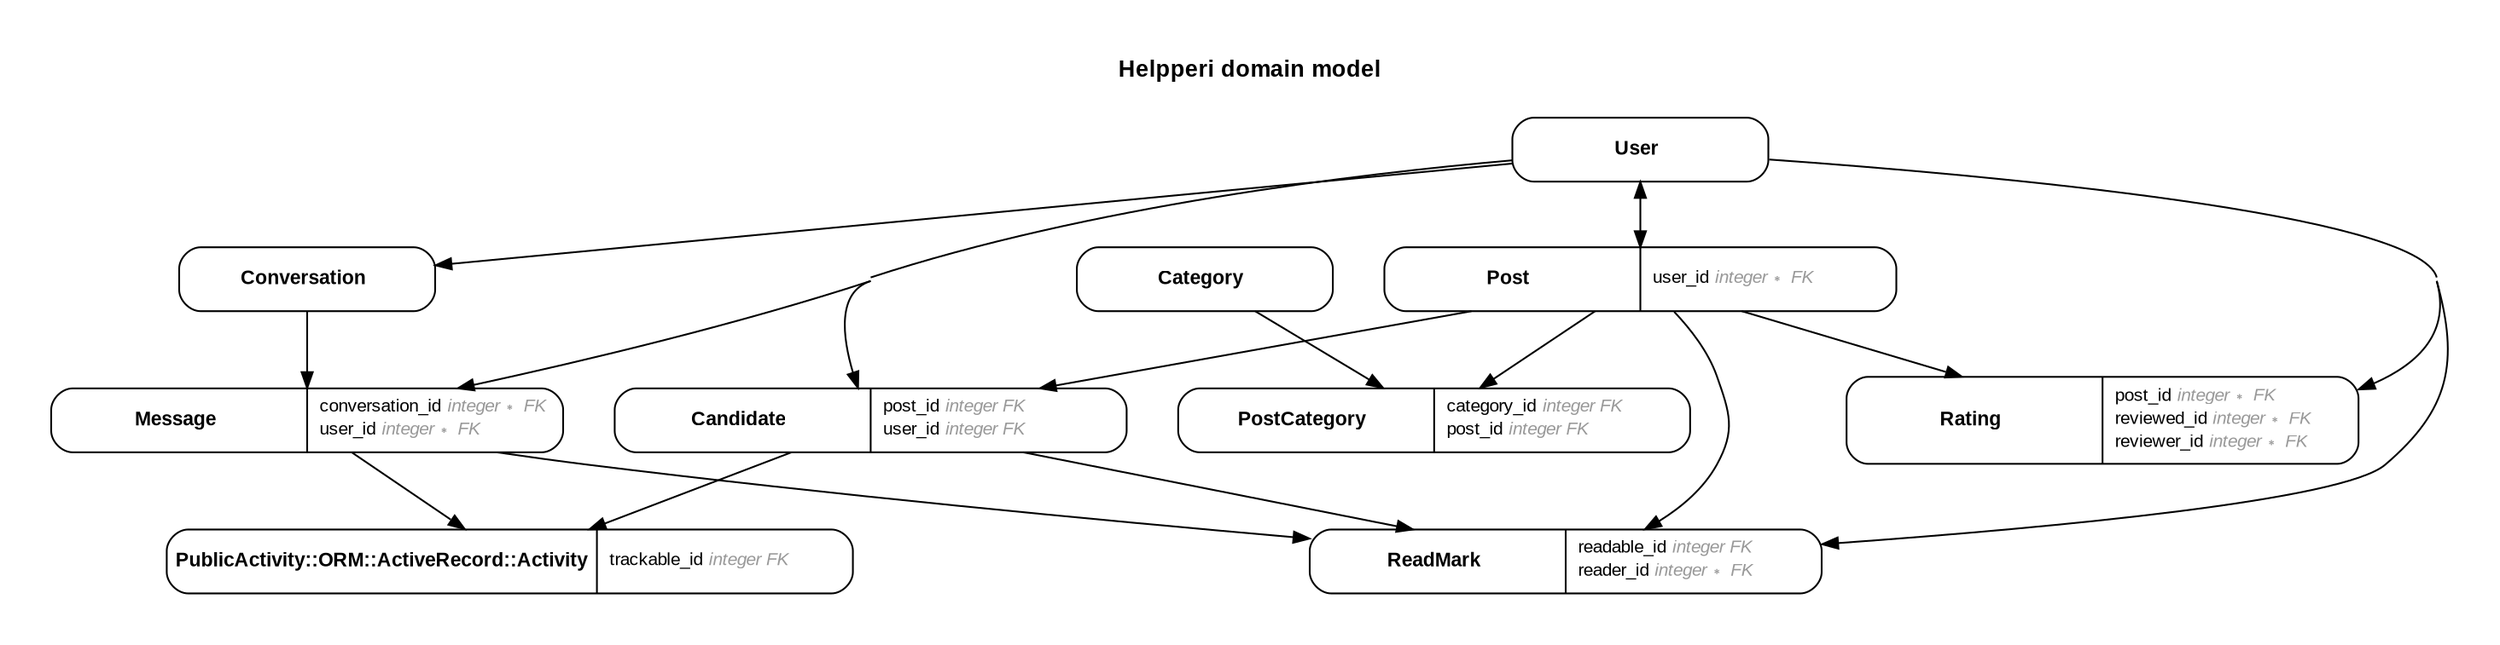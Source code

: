 digraph Helpperi {
rankdir = "LR";
ranksep = "0.5";
nodesep = "0.4";
pad = "0.4,0.4";
margin = "0,0";
concentrate = "true";
labelloc = "t";
fontsize = "13";
fontname = "Arial Bold";
node[ shape  =  "Mrecord" , fontsize  =  "10" , fontname  =  "Arial" , margin  =  "0.07,0.05" , penwidth  =  "1.0"];
edge[ fontname  =  "Arial" , fontsize  =  "7" , dir  =  "both" , arrowsize  =  "0.9" , penwidth  =  "1.0" , labelangle  =  "32" , labeldistance  =  "1.8"];
rankdir = "TB";
label = "Helpperi domain model\n\n";
m_Candidate [label = <<table border="0" align="center" cellspacing="0.5" cellpadding="0" width="134">
  <tr><td align="center" valign="bottom" width="130"><font face="Arial Bold" point-size="11">Candidate</font></td></tr>
</table>
|
<table border="0" align="left" cellspacing="2" cellpadding="0" width="134">
  <tr><td align="left" width="130" port="post_id">post_id <font face="Arial Italic" color="grey60">integer FK</font></td></tr>
  <tr><td align="left" width="130" port="user_id">user_id <font face="Arial Italic" color="grey60">integer FK</font></td></tr>
</table>
>];
m_Category [label = <<table border="0" align="center" cellspacing="0.5" cellpadding="0" width="134">
  <tr><td align="center" valign="bottom" width="130"><font face="Arial Bold" point-size="11">Category</font></td></tr>
</table>
>];
m_Conversation [label = <<table border="0" align="center" cellspacing="0.5" cellpadding="0" width="134">
  <tr><td align="center" valign="bottom" width="130"><font face="Arial Bold" point-size="11">Conversation</font></td></tr>
</table>
>];
m_Message [label = <<table border="0" align="center" cellspacing="0.5" cellpadding="0" width="134">
  <tr><td align="center" valign="bottom" width="130"><font face="Arial Bold" point-size="11">Message</font></td></tr>
</table>
|
<table border="0" align="left" cellspacing="2" cellpadding="0" width="134">
  <tr><td align="left" width="130" port="conversation_id">conversation_id <font face="Arial Italic" color="grey60">integer ∗ FK</font></td></tr>
  <tr><td align="left" width="130" port="user_id">user_id <font face="Arial Italic" color="grey60">integer ∗ FK</font></td></tr>
</table>
>];
m_Post [label = <<table border="0" align="center" cellspacing="0.5" cellpadding="0" width="134">
  <tr><td align="center" valign="bottom" width="130"><font face="Arial Bold" point-size="11">Post</font></td></tr>
</table>
|
<table border="0" align="left" cellspacing="2" cellpadding="0" width="134">
  <tr><td align="left" width="130" port="user_id">user_id <font face="Arial Italic" color="grey60">integer ∗ FK</font></td></tr>
</table>
>];
m_PostCategory [label = <<table border="0" align="center" cellspacing="0.5" cellpadding="0" width="134">
  <tr><td align="center" valign="bottom" width="130"><font face="Arial Bold" point-size="11">PostCategory</font></td></tr>
</table>
|
<table border="0" align="left" cellspacing="2" cellpadding="0" width="134">
  <tr><td align="left" width="130" port="category_id">category_id <font face="Arial Italic" color="grey60">integer FK</font></td></tr>
  <tr><td align="left" width="130" port="post_id">post_id <font face="Arial Italic" color="grey60">integer FK</font></td></tr>
</table>
>];
"m_PublicActivity::ORM::ActiveRecord::Activity" [label = <<table border="0" align="center" cellspacing="0.5" cellpadding="0" width="134">
  <tr><td align="center" valign="bottom" width="130"><font face="Arial Bold" point-size="11">PublicActivity::ORM::ActiveRecord::Activity</font></td></tr>
</table>
|
<table border="0" align="left" cellspacing="2" cellpadding="0" width="134">
  <tr><td align="left" width="130" port="trackable_id">trackable_id <font face="Arial Italic" color="grey60">integer FK</font></td></tr>
</table>
>];
m_Rating [label = <<table border="0" align="center" cellspacing="0.5" cellpadding="0" width="134">
  <tr><td align="center" valign="bottom" width="130"><font face="Arial Bold" point-size="11">Rating</font></td></tr>
</table>
|
<table border="0" align="left" cellspacing="2" cellpadding="0" width="134">
  <tr><td align="left" width="130" port="post_id">post_id <font face="Arial Italic" color="grey60">integer ∗ FK</font></td></tr>
  <tr><td align="left" width="130" port="reviewed_id">reviewed_id <font face="Arial Italic" color="grey60">integer ∗ FK</font></td></tr>
  <tr><td align="left" width="130" port="reviewer_id">reviewer_id <font face="Arial Italic" color="grey60">integer ∗ FK</font></td></tr>
</table>
>];
m_ReadMark [label = <<table border="0" align="center" cellspacing="0.5" cellpadding="0" width="134">
  <tr><td align="center" valign="bottom" width="130"><font face="Arial Bold" point-size="11">ReadMark</font></td></tr>
</table>
|
<table border="0" align="left" cellspacing="2" cellpadding="0" width="134">
  <tr><td align="left" width="130" port="readable_id">readable_id <font face="Arial Italic" color="grey60">integer FK</font></td></tr>
  <tr><td align="left" width="130" port="reader_id">reader_id <font face="Arial Italic" color="grey60">integer ∗ FK</font></td></tr>
</table>
>];
m_User [label = <<table border="0" align="center" cellspacing="0.5" cellpadding="0" width="134">
  <tr><td align="center" valign="bottom" width="130"><font face="Arial Bold" point-size="11">User</font></td></tr>
</table>
>];
  m_Candidate -> m_ReadMark [arrowhead = "normal", arrowtail = "none", weight = "1"];
  m_Message -> m_ReadMark [arrowhead = "normal", arrowtail = "none", weight = "1"];
  m_Post -> m_ReadMark [arrowhead = "normal", arrowtail = "none", weight = "1"];
  m_User -> m_ReadMark [arrowhead = "normal", arrowtail = "none", weight = "1"];
  m_User -> m_Post [arrowhead = "normal", arrowtail = "none", weight = "2"];
  m_User -> m_Candidate [arrowhead = "normal", arrowtail = "none", weight = "2"];
  m_User -> m_Post [style = "dotted", arrowhead = "normal", arrowtail = "none", weight = "1", constraint = "false"];
  m_User -> m_Rating [arrowhead = "normal", arrowtail = "none", weight = "2"];
  m_User -> m_Rating [arrowhead = "normal", arrowtail = "none", weight = "2"];
  m_Post -> m_Candidate [arrowhead = "normal", arrowtail = "none", weight = "3"];
  m_Candidate -> "m_PublicActivity::ORM::ActiveRecord::Activity" [arrowhead = "normal", arrowtail = "none", weight = "1"];
  m_Message -> "m_PublicActivity::ORM::ActiveRecord::Activity" [arrowhead = "normal", arrowtail = "none", weight = "1"];
  m_Category -> m_PostCategory [arrowhead = "normal", arrowtail = "none", weight = "2"];
  m_Category -> m_Post [style = "dotted", arrowhead = "normal", arrowtail = "none", weight = "2", constraint = "false"];
  m_User -> m_Conversation [arrowhead = "normal", arrowtail = "none", weight = "1"];
  m_User -> m_Conversation [arrowhead = "normal", arrowtail = "none", weight = "1"];
  m_Conversation -> m_Message [arrowhead = "normal", arrowtail = "none", weight = "2"];
  m_User -> m_Message [arrowhead = "normal", arrowtail = "none", weight = "1"];
  m_Post -> m_PostCategory [arrowhead = "normal", arrowtail = "none", weight = "2"];
  m_Post -> m_User [style = "dotted", arrowhead = "normal", arrowtail = "none", weight = "1", constraint = "false"];
  m_Post -> m_User [style = "dotted", arrowhead = "normal", arrowtail = "none", weight = "1", constraint = "false"];
  m_Post -> m_Rating [arrowhead = "normal", arrowtail = "none", weight = "2"];
}
